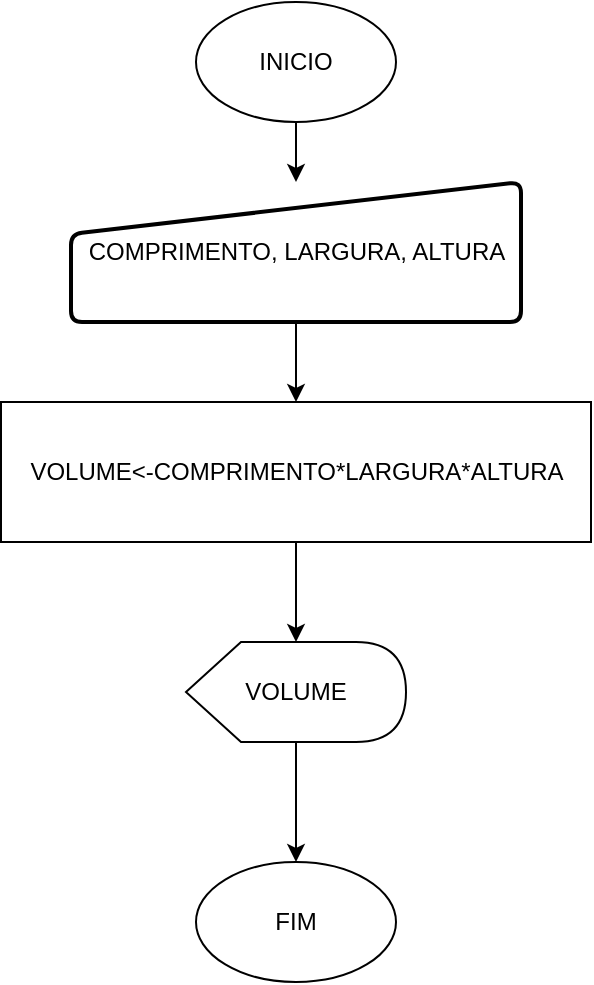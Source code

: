 <mxfile version="14.5.1" type="device"><diagram id="KtRfxfDlhJXTVSXPMBpB" name="Página-1"><mxGraphModel dx="422" dy="520" grid="1" gridSize="10" guides="1" tooltips="1" connect="1" arrows="1" fold="1" page="1" pageScale="1" pageWidth="827" pageHeight="1169" math="0" shadow="0"><root><mxCell id="0"/><mxCell id="1" parent="0"/><mxCell id="RxMkxc7hv3mBf2o5_s-T-3" value="" style="edgeStyle=none;rounded=0;orthogonalLoop=1;jettySize=auto;html=1;" edge="1" parent="1" source="EprbqqNod4RjGxQPhXbn-1" target="RxMkxc7hv3mBf2o5_s-T-1"><mxGeometry relative="1" as="geometry"/></mxCell><mxCell id="EprbqqNod4RjGxQPhXbn-1" value="INICIO" style="ellipse;whiteSpace=wrap;html=1;" parent="1" vertex="1"><mxGeometry x="280" y="90" width="100" height="60" as="geometry"/></mxCell><mxCell id="EprbqqNod4RjGxQPhXbn-2" value="FIM" style="ellipse;whiteSpace=wrap;html=1;" parent="1" vertex="1"><mxGeometry x="280" y="520" width="100" height="60" as="geometry"/></mxCell><mxCell id="EprbqqNod4RjGxQPhXbn-8" value="" style="edgeStyle=none;rounded=0;orthogonalLoop=1;jettySize=auto;html=1;" parent="1" source="EprbqqNod4RjGxQPhXbn-5" target="EprbqqNod4RjGxQPhXbn-7" edge="1"><mxGeometry relative="1" as="geometry"/></mxCell><mxCell id="EprbqqNod4RjGxQPhXbn-5" value="VOLUME&amp;lt;-COMPRIMENTO*LARGURA*ALTURA" style="rounded=0;whiteSpace=wrap;html=1;" parent="1" vertex="1"><mxGeometry x="182.5" y="290" width="295" height="70" as="geometry"/></mxCell><mxCell id="EprbqqNod4RjGxQPhXbn-11" value="" style="edgeStyle=none;rounded=0;orthogonalLoop=1;jettySize=auto;html=1;" parent="1" source="EprbqqNod4RjGxQPhXbn-7" target="EprbqqNod4RjGxQPhXbn-2" edge="1"><mxGeometry relative="1" as="geometry"/></mxCell><mxCell id="EprbqqNod4RjGxQPhXbn-7" value="VOLUME" style="shape=display;whiteSpace=wrap;html=1;" parent="1" vertex="1"><mxGeometry x="275" y="410" width="110" height="50" as="geometry"/></mxCell><mxCell id="RxMkxc7hv3mBf2o5_s-T-7" value="" style="edgeStyle=none;rounded=0;orthogonalLoop=1;jettySize=auto;html=1;" edge="1" parent="1" source="RxMkxc7hv3mBf2o5_s-T-1" target="EprbqqNod4RjGxQPhXbn-5"><mxGeometry relative="1" as="geometry"/></mxCell><mxCell id="RxMkxc7hv3mBf2o5_s-T-1" value="&lt;span&gt;COMPRIMENTO, LARGURA, ALTURA&lt;/span&gt;" style="html=1;strokeWidth=2;shape=manualInput;whiteSpace=wrap;rounded=1;size=26;arcSize=11;" vertex="1" parent="1"><mxGeometry x="217.5" y="180" width="225" height="70" as="geometry"/></mxCell></root></mxGraphModel></diagram></mxfile>